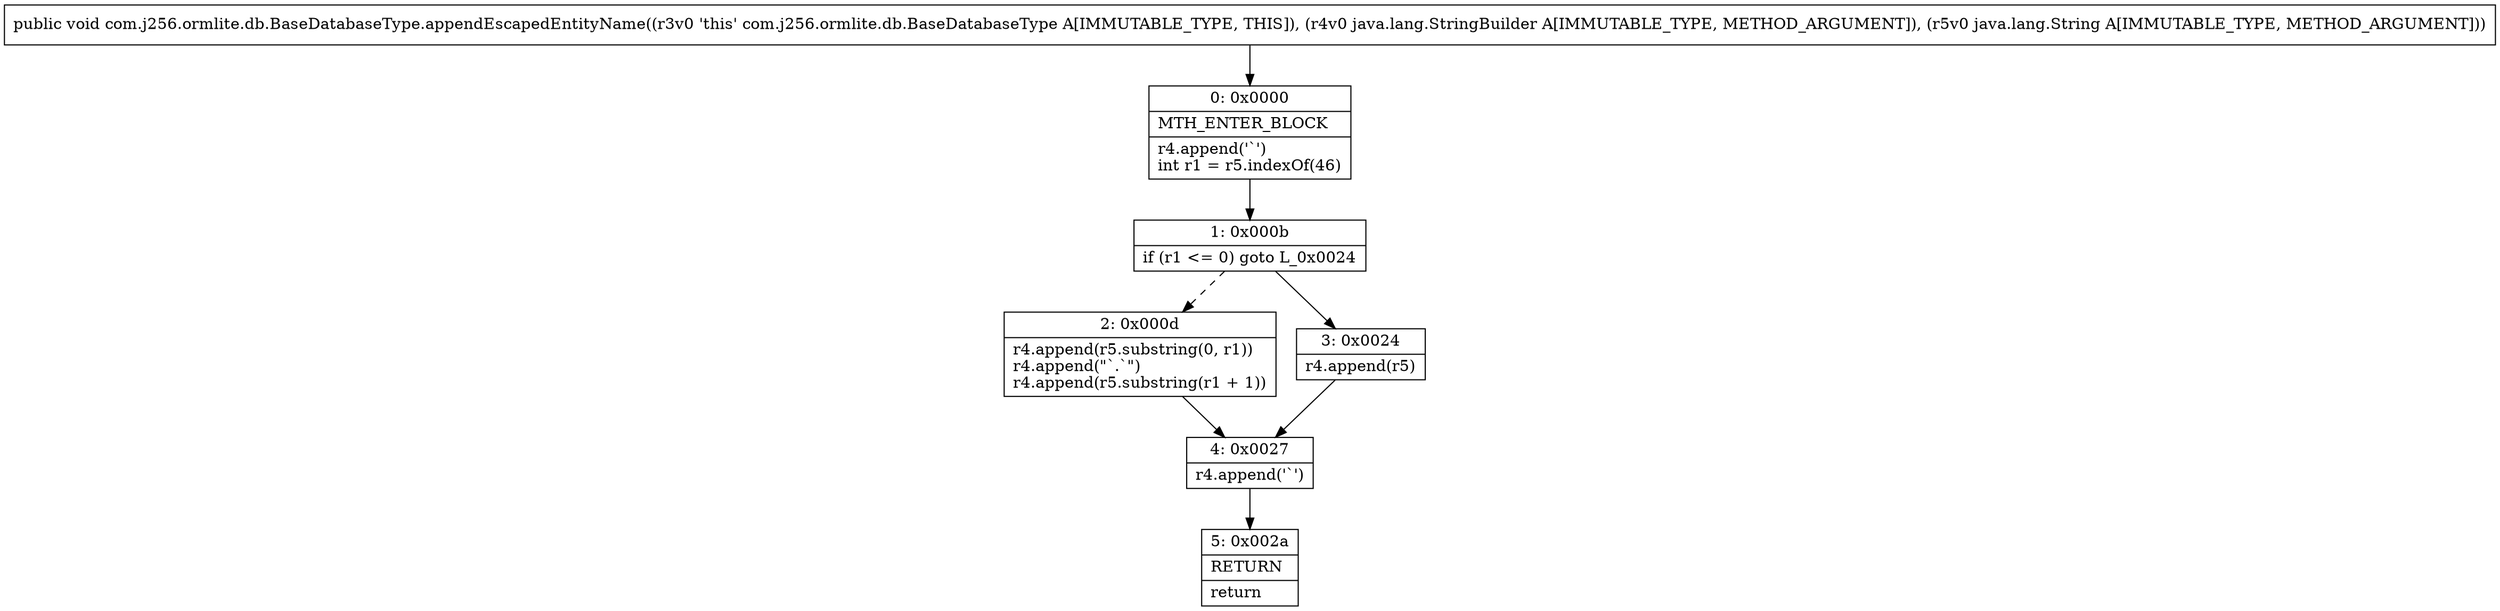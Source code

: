 digraph "CFG forcom.j256.ormlite.db.BaseDatabaseType.appendEscapedEntityName(Ljava\/lang\/StringBuilder;Ljava\/lang\/String;)V" {
Node_0 [shape=record,label="{0\:\ 0x0000|MTH_ENTER_BLOCK\l|r4.append('`')\lint r1 = r5.indexOf(46)\l}"];
Node_1 [shape=record,label="{1\:\ 0x000b|if (r1 \<= 0) goto L_0x0024\l}"];
Node_2 [shape=record,label="{2\:\ 0x000d|r4.append(r5.substring(0, r1))\lr4.append(\"`.`\")\lr4.append(r5.substring(r1 + 1))\l}"];
Node_3 [shape=record,label="{3\:\ 0x0024|r4.append(r5)\l}"];
Node_4 [shape=record,label="{4\:\ 0x0027|r4.append('`')\l}"];
Node_5 [shape=record,label="{5\:\ 0x002a|RETURN\l|return\l}"];
MethodNode[shape=record,label="{public void com.j256.ormlite.db.BaseDatabaseType.appendEscapedEntityName((r3v0 'this' com.j256.ormlite.db.BaseDatabaseType A[IMMUTABLE_TYPE, THIS]), (r4v0 java.lang.StringBuilder A[IMMUTABLE_TYPE, METHOD_ARGUMENT]), (r5v0 java.lang.String A[IMMUTABLE_TYPE, METHOD_ARGUMENT])) }"];
MethodNode -> Node_0;
Node_0 -> Node_1;
Node_1 -> Node_2[style=dashed];
Node_1 -> Node_3;
Node_2 -> Node_4;
Node_3 -> Node_4;
Node_4 -> Node_5;
}

